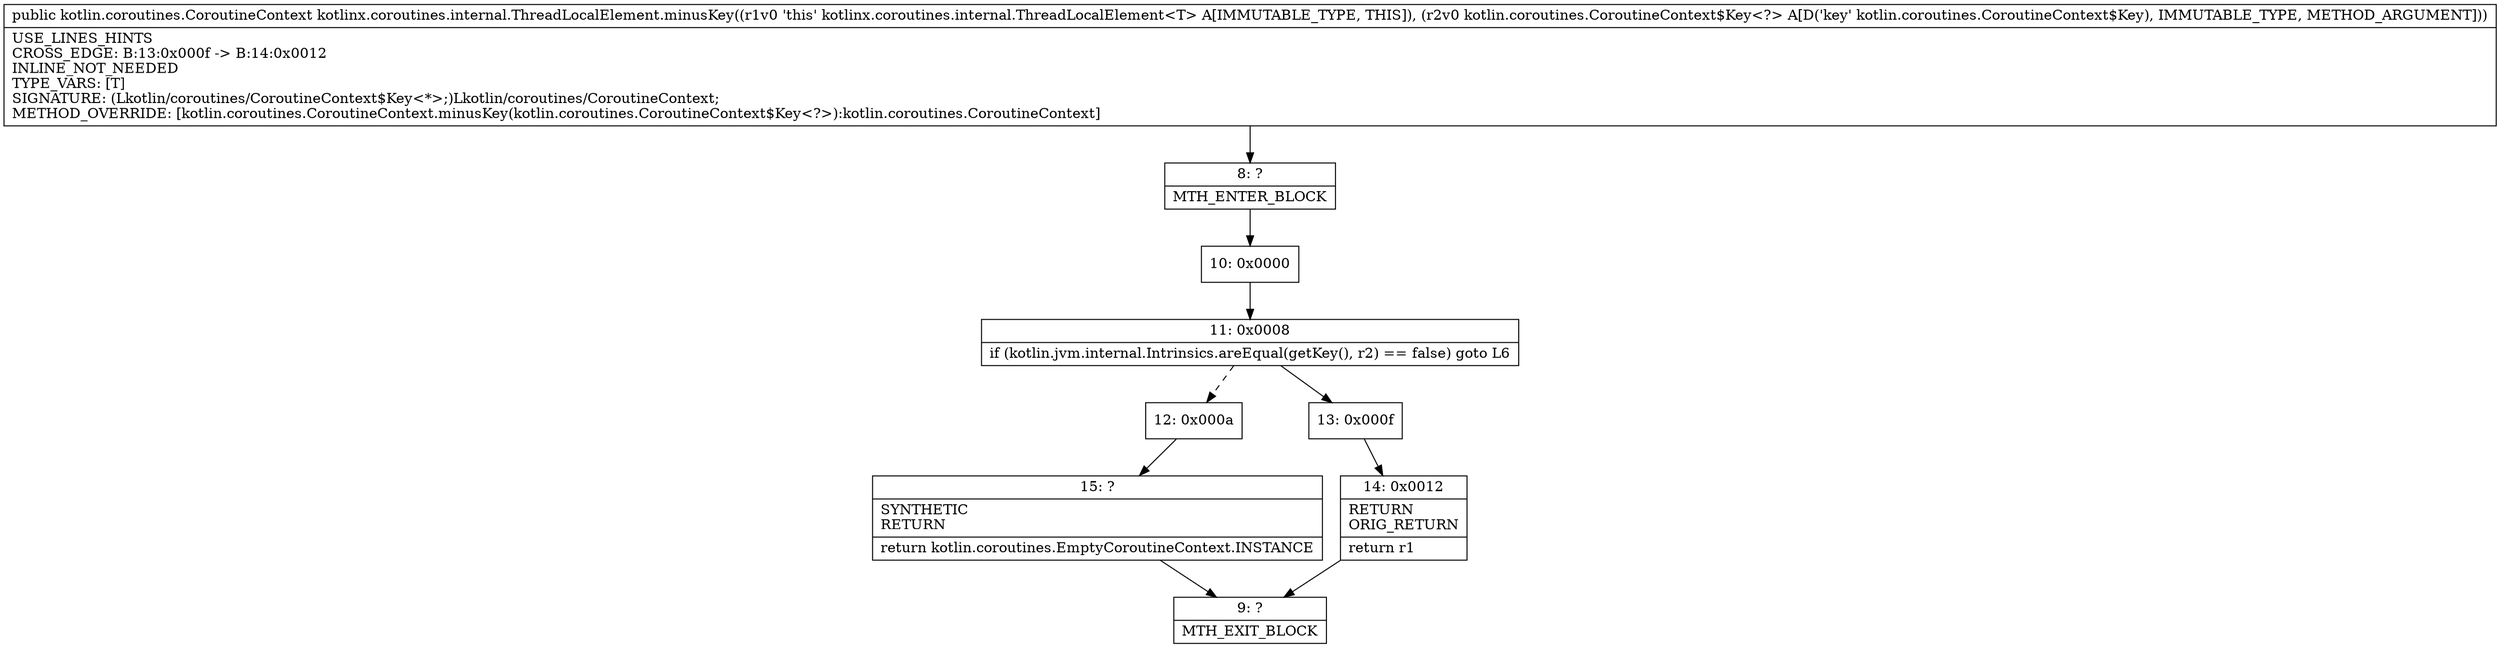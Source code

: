 digraph "CFG forkotlinx.coroutines.internal.ThreadLocalElement.minusKey(Lkotlin\/coroutines\/CoroutineContext$Key;)Lkotlin\/coroutines\/CoroutineContext;" {
Node_8 [shape=record,label="{8\:\ ?|MTH_ENTER_BLOCK\l}"];
Node_10 [shape=record,label="{10\:\ 0x0000}"];
Node_11 [shape=record,label="{11\:\ 0x0008|if (kotlin.jvm.internal.Intrinsics.areEqual(getKey(), r2) == false) goto L6\l}"];
Node_12 [shape=record,label="{12\:\ 0x000a}"];
Node_15 [shape=record,label="{15\:\ ?|SYNTHETIC\lRETURN\l|return kotlin.coroutines.EmptyCoroutineContext.INSTANCE\l}"];
Node_9 [shape=record,label="{9\:\ ?|MTH_EXIT_BLOCK\l}"];
Node_13 [shape=record,label="{13\:\ 0x000f}"];
Node_14 [shape=record,label="{14\:\ 0x0012|RETURN\lORIG_RETURN\l|return r1\l}"];
MethodNode[shape=record,label="{public kotlin.coroutines.CoroutineContext kotlinx.coroutines.internal.ThreadLocalElement.minusKey((r1v0 'this' kotlinx.coroutines.internal.ThreadLocalElement\<T\> A[IMMUTABLE_TYPE, THIS]), (r2v0 kotlin.coroutines.CoroutineContext$Key\<?\> A[D('key' kotlin.coroutines.CoroutineContext$Key), IMMUTABLE_TYPE, METHOD_ARGUMENT]))  | USE_LINES_HINTS\lCROSS_EDGE: B:13:0x000f \-\> B:14:0x0012\lINLINE_NOT_NEEDED\lTYPE_VARS: [T]\lSIGNATURE: (Lkotlin\/coroutines\/CoroutineContext$Key\<*\>;)Lkotlin\/coroutines\/CoroutineContext;\lMETHOD_OVERRIDE: [kotlin.coroutines.CoroutineContext.minusKey(kotlin.coroutines.CoroutineContext$Key\<?\>):kotlin.coroutines.CoroutineContext]\l}"];
MethodNode -> Node_8;Node_8 -> Node_10;
Node_10 -> Node_11;
Node_11 -> Node_12[style=dashed];
Node_11 -> Node_13;
Node_12 -> Node_15;
Node_15 -> Node_9;
Node_13 -> Node_14;
Node_14 -> Node_9;
}

